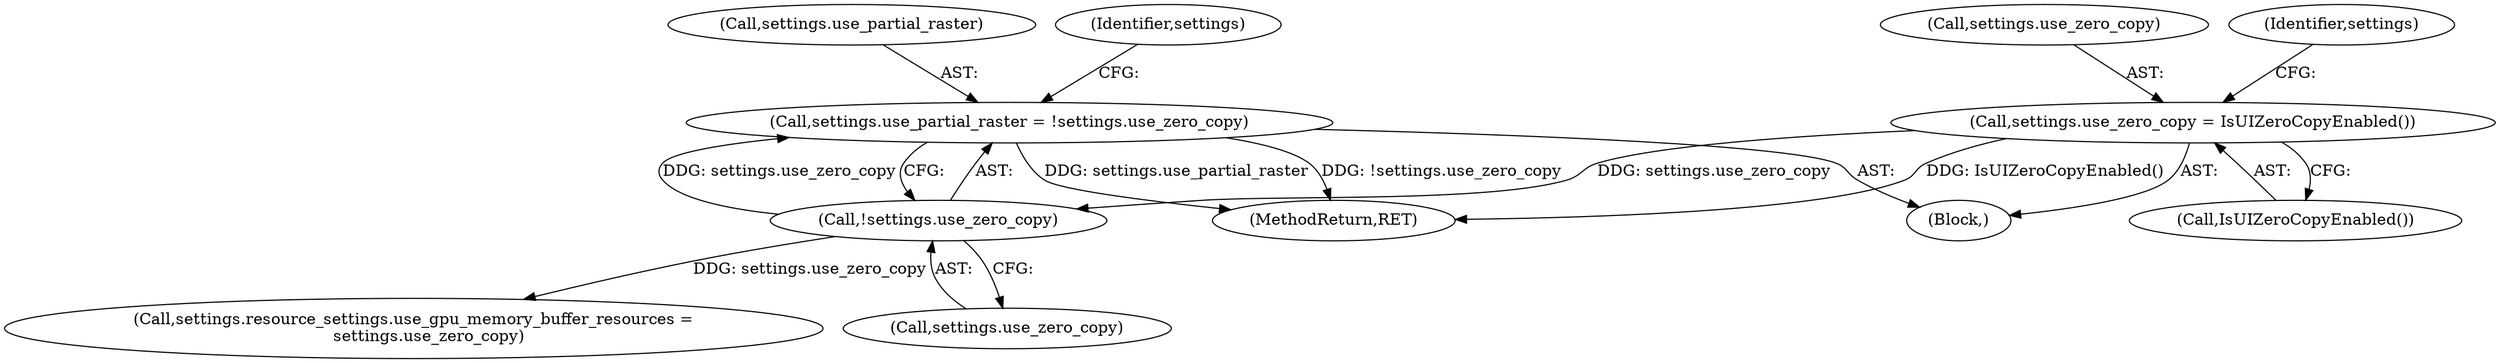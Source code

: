 digraph "0_Chrome_0d68cbd77addd38909101f76847deea56de00524@API" {
"1000267" [label="(Call,settings.use_partial_raster = !settings.use_zero_copy)"];
"1000271" [label="(Call,!settings.use_zero_copy)"];
"1000256" [label="(Call,settings.use_zero_copy = IsUIZeroCopyEnabled())"];
"1000281" [label="(Call,settings.resource_settings.use_gpu_memory_buffer_resources =\n      settings.use_zero_copy)"];
"1000260" [label="(Call,IsUIZeroCopyEnabled())"];
"1000104" [label="(Block,)"];
"1000272" [label="(Call,settings.use_zero_copy)"];
"1000257" [label="(Call,settings.use_zero_copy)"];
"1000268" [label="(Call,settings.use_partial_raster)"];
"1000263" [label="(Identifier,settings)"];
"1000277" [label="(Identifier,settings)"];
"1000271" [label="(Call,!settings.use_zero_copy)"];
"1000256" [label="(Call,settings.use_zero_copy = IsUIZeroCopyEnabled())"];
"1000267" [label="(Call,settings.use_partial_raster = !settings.use_zero_copy)"];
"1000437" [label="(MethodReturn,RET)"];
"1000267" -> "1000104"  [label="AST: "];
"1000267" -> "1000271"  [label="CFG: "];
"1000268" -> "1000267"  [label="AST: "];
"1000271" -> "1000267"  [label="AST: "];
"1000277" -> "1000267"  [label="CFG: "];
"1000267" -> "1000437"  [label="DDG: settings.use_partial_raster"];
"1000267" -> "1000437"  [label="DDG: !settings.use_zero_copy"];
"1000271" -> "1000267"  [label="DDG: settings.use_zero_copy"];
"1000271" -> "1000272"  [label="CFG: "];
"1000272" -> "1000271"  [label="AST: "];
"1000256" -> "1000271"  [label="DDG: settings.use_zero_copy"];
"1000271" -> "1000281"  [label="DDG: settings.use_zero_copy"];
"1000256" -> "1000104"  [label="AST: "];
"1000256" -> "1000260"  [label="CFG: "];
"1000257" -> "1000256"  [label="AST: "];
"1000260" -> "1000256"  [label="AST: "];
"1000263" -> "1000256"  [label="CFG: "];
"1000256" -> "1000437"  [label="DDG: IsUIZeroCopyEnabled()"];
}
